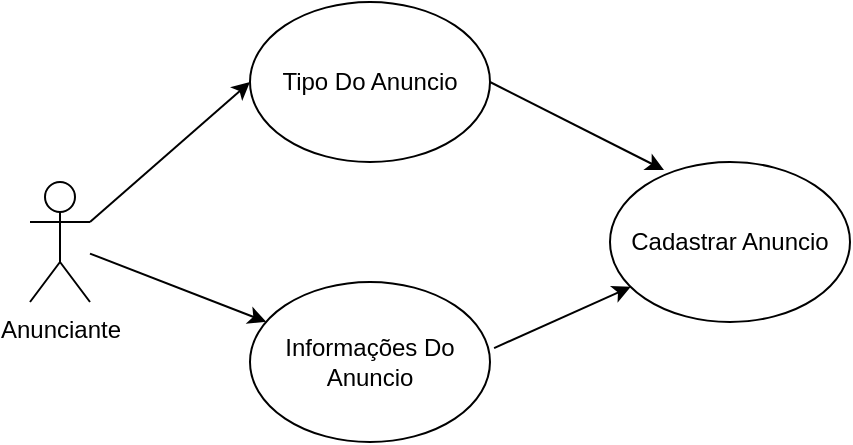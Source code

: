 <mxfile version="21.1.7" type="github">
  <diagram name="Página-1" id="szjbtwEokH5T6K7qggf9">
    <mxGraphModel dx="880" dy="484" grid="1" gridSize="10" guides="1" tooltips="1" connect="1" arrows="1" fold="1" page="1" pageScale="1" pageWidth="827" pageHeight="1169" math="0" shadow="0">
      <root>
        <mxCell id="0" />
        <mxCell id="1" parent="0" />
        <mxCell id="fYxNbOWRkxdqYsYEncR5-1" value="Anunciante" style="shape=umlActor;verticalLabelPosition=bottom;verticalAlign=top;html=1;outlineConnect=0;" vertex="1" parent="1">
          <mxGeometry x="80" y="210" width="30" height="60" as="geometry" />
        </mxCell>
        <mxCell id="fYxNbOWRkxdqYsYEncR5-2" value="Cadastrar Anuncio" style="ellipse;whiteSpace=wrap;html=1;" vertex="1" parent="1">
          <mxGeometry x="370" y="200" width="120" height="80" as="geometry" />
        </mxCell>
        <mxCell id="fYxNbOWRkxdqYsYEncR5-3" value="Tipo Do Anuncio" style="ellipse;whiteSpace=wrap;html=1;" vertex="1" parent="1">
          <mxGeometry x="190" y="120" width="120" height="80" as="geometry" />
        </mxCell>
        <mxCell id="fYxNbOWRkxdqYsYEncR5-4" value="Informações Do Anuncio" style="ellipse;whiteSpace=wrap;html=1;" vertex="1" parent="1">
          <mxGeometry x="190" y="260" width="120" height="80" as="geometry" />
        </mxCell>
        <mxCell id="fYxNbOWRkxdqYsYEncR5-5" value="" style="endArrow=classic;html=1;rounded=0;" edge="1" parent="1" source="fYxNbOWRkxdqYsYEncR5-1" target="fYxNbOWRkxdqYsYEncR5-4">
          <mxGeometry width="50" height="50" relative="1" as="geometry">
            <mxPoint x="380" y="260" as="sourcePoint" />
            <mxPoint x="430" y="210" as="targetPoint" />
          </mxGeometry>
        </mxCell>
        <mxCell id="fYxNbOWRkxdqYsYEncR5-6" value="" style="endArrow=classic;html=1;rounded=0;exitX=1;exitY=0.333;exitDx=0;exitDy=0;exitPerimeter=0;entryX=0;entryY=0.5;entryDx=0;entryDy=0;" edge="1" parent="1" source="fYxNbOWRkxdqYsYEncR5-1" target="fYxNbOWRkxdqYsYEncR5-3">
          <mxGeometry width="50" height="50" relative="1" as="geometry">
            <mxPoint x="380" y="260" as="sourcePoint" />
            <mxPoint x="430" y="210" as="targetPoint" />
          </mxGeometry>
        </mxCell>
        <mxCell id="fYxNbOWRkxdqYsYEncR5-7" value="" style="endArrow=classic;html=1;rounded=0;exitX=1.017;exitY=0.413;exitDx=0;exitDy=0;exitPerimeter=0;" edge="1" parent="1" source="fYxNbOWRkxdqYsYEncR5-4" target="fYxNbOWRkxdqYsYEncR5-2">
          <mxGeometry width="50" height="50" relative="1" as="geometry">
            <mxPoint x="380" y="260" as="sourcePoint" />
            <mxPoint x="430" y="210" as="targetPoint" />
          </mxGeometry>
        </mxCell>
        <mxCell id="fYxNbOWRkxdqYsYEncR5-8" value="" style="endArrow=classic;html=1;rounded=0;exitX=1;exitY=0.5;exitDx=0;exitDy=0;entryX=0.225;entryY=0.05;entryDx=0;entryDy=0;entryPerimeter=0;" edge="1" parent="1" source="fYxNbOWRkxdqYsYEncR5-3" target="fYxNbOWRkxdqYsYEncR5-2">
          <mxGeometry width="50" height="50" relative="1" as="geometry">
            <mxPoint x="380" y="260" as="sourcePoint" />
            <mxPoint x="430" y="210" as="targetPoint" />
          </mxGeometry>
        </mxCell>
      </root>
    </mxGraphModel>
  </diagram>
</mxfile>
